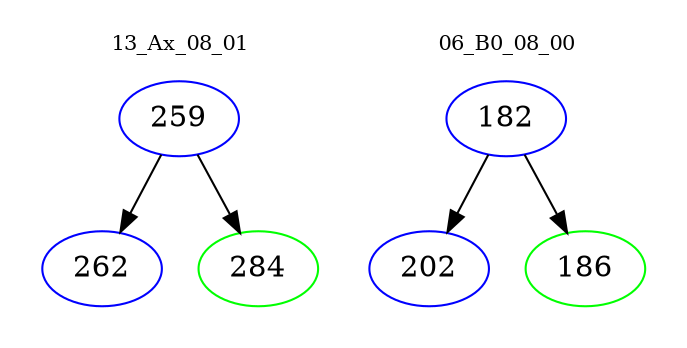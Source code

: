 digraph{
subgraph cluster_0 {
color = white
label = "13_Ax_08_01";
fontsize=10;
T0_259 [label="259", color="blue"]
T0_259 -> T0_262 [color="black"]
T0_262 [label="262", color="blue"]
T0_259 -> T0_284 [color="black"]
T0_284 [label="284", color="green"]
}
subgraph cluster_1 {
color = white
label = "06_B0_08_00";
fontsize=10;
T1_182 [label="182", color="blue"]
T1_182 -> T1_202 [color="black"]
T1_202 [label="202", color="blue"]
T1_182 -> T1_186 [color="black"]
T1_186 [label="186", color="green"]
}
}

